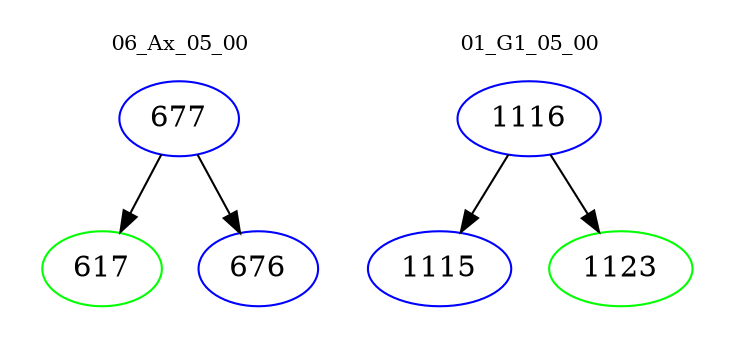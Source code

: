 digraph{
subgraph cluster_0 {
color = white
label = "06_Ax_05_00";
fontsize=10;
T0_677 [label="677", color="blue"]
T0_677 -> T0_617 [color="black"]
T0_617 [label="617", color="green"]
T0_677 -> T0_676 [color="black"]
T0_676 [label="676", color="blue"]
}
subgraph cluster_1 {
color = white
label = "01_G1_05_00";
fontsize=10;
T1_1116 [label="1116", color="blue"]
T1_1116 -> T1_1115 [color="black"]
T1_1115 [label="1115", color="blue"]
T1_1116 -> T1_1123 [color="black"]
T1_1123 [label="1123", color="green"]
}
}
